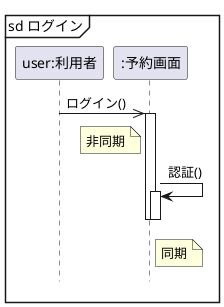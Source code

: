 @startuml
hide footbox
participant "user:利用者" as user
participant ":予約画面" as res
' participant ":ログインコントローラ" as con
mainframe sd ログイン
user ->> res :ログイン()
activate res
note left of res : 非同期
res -> res:認証()
note right of res :同期
activate res
deactivate res
deactivate res
@enduml
